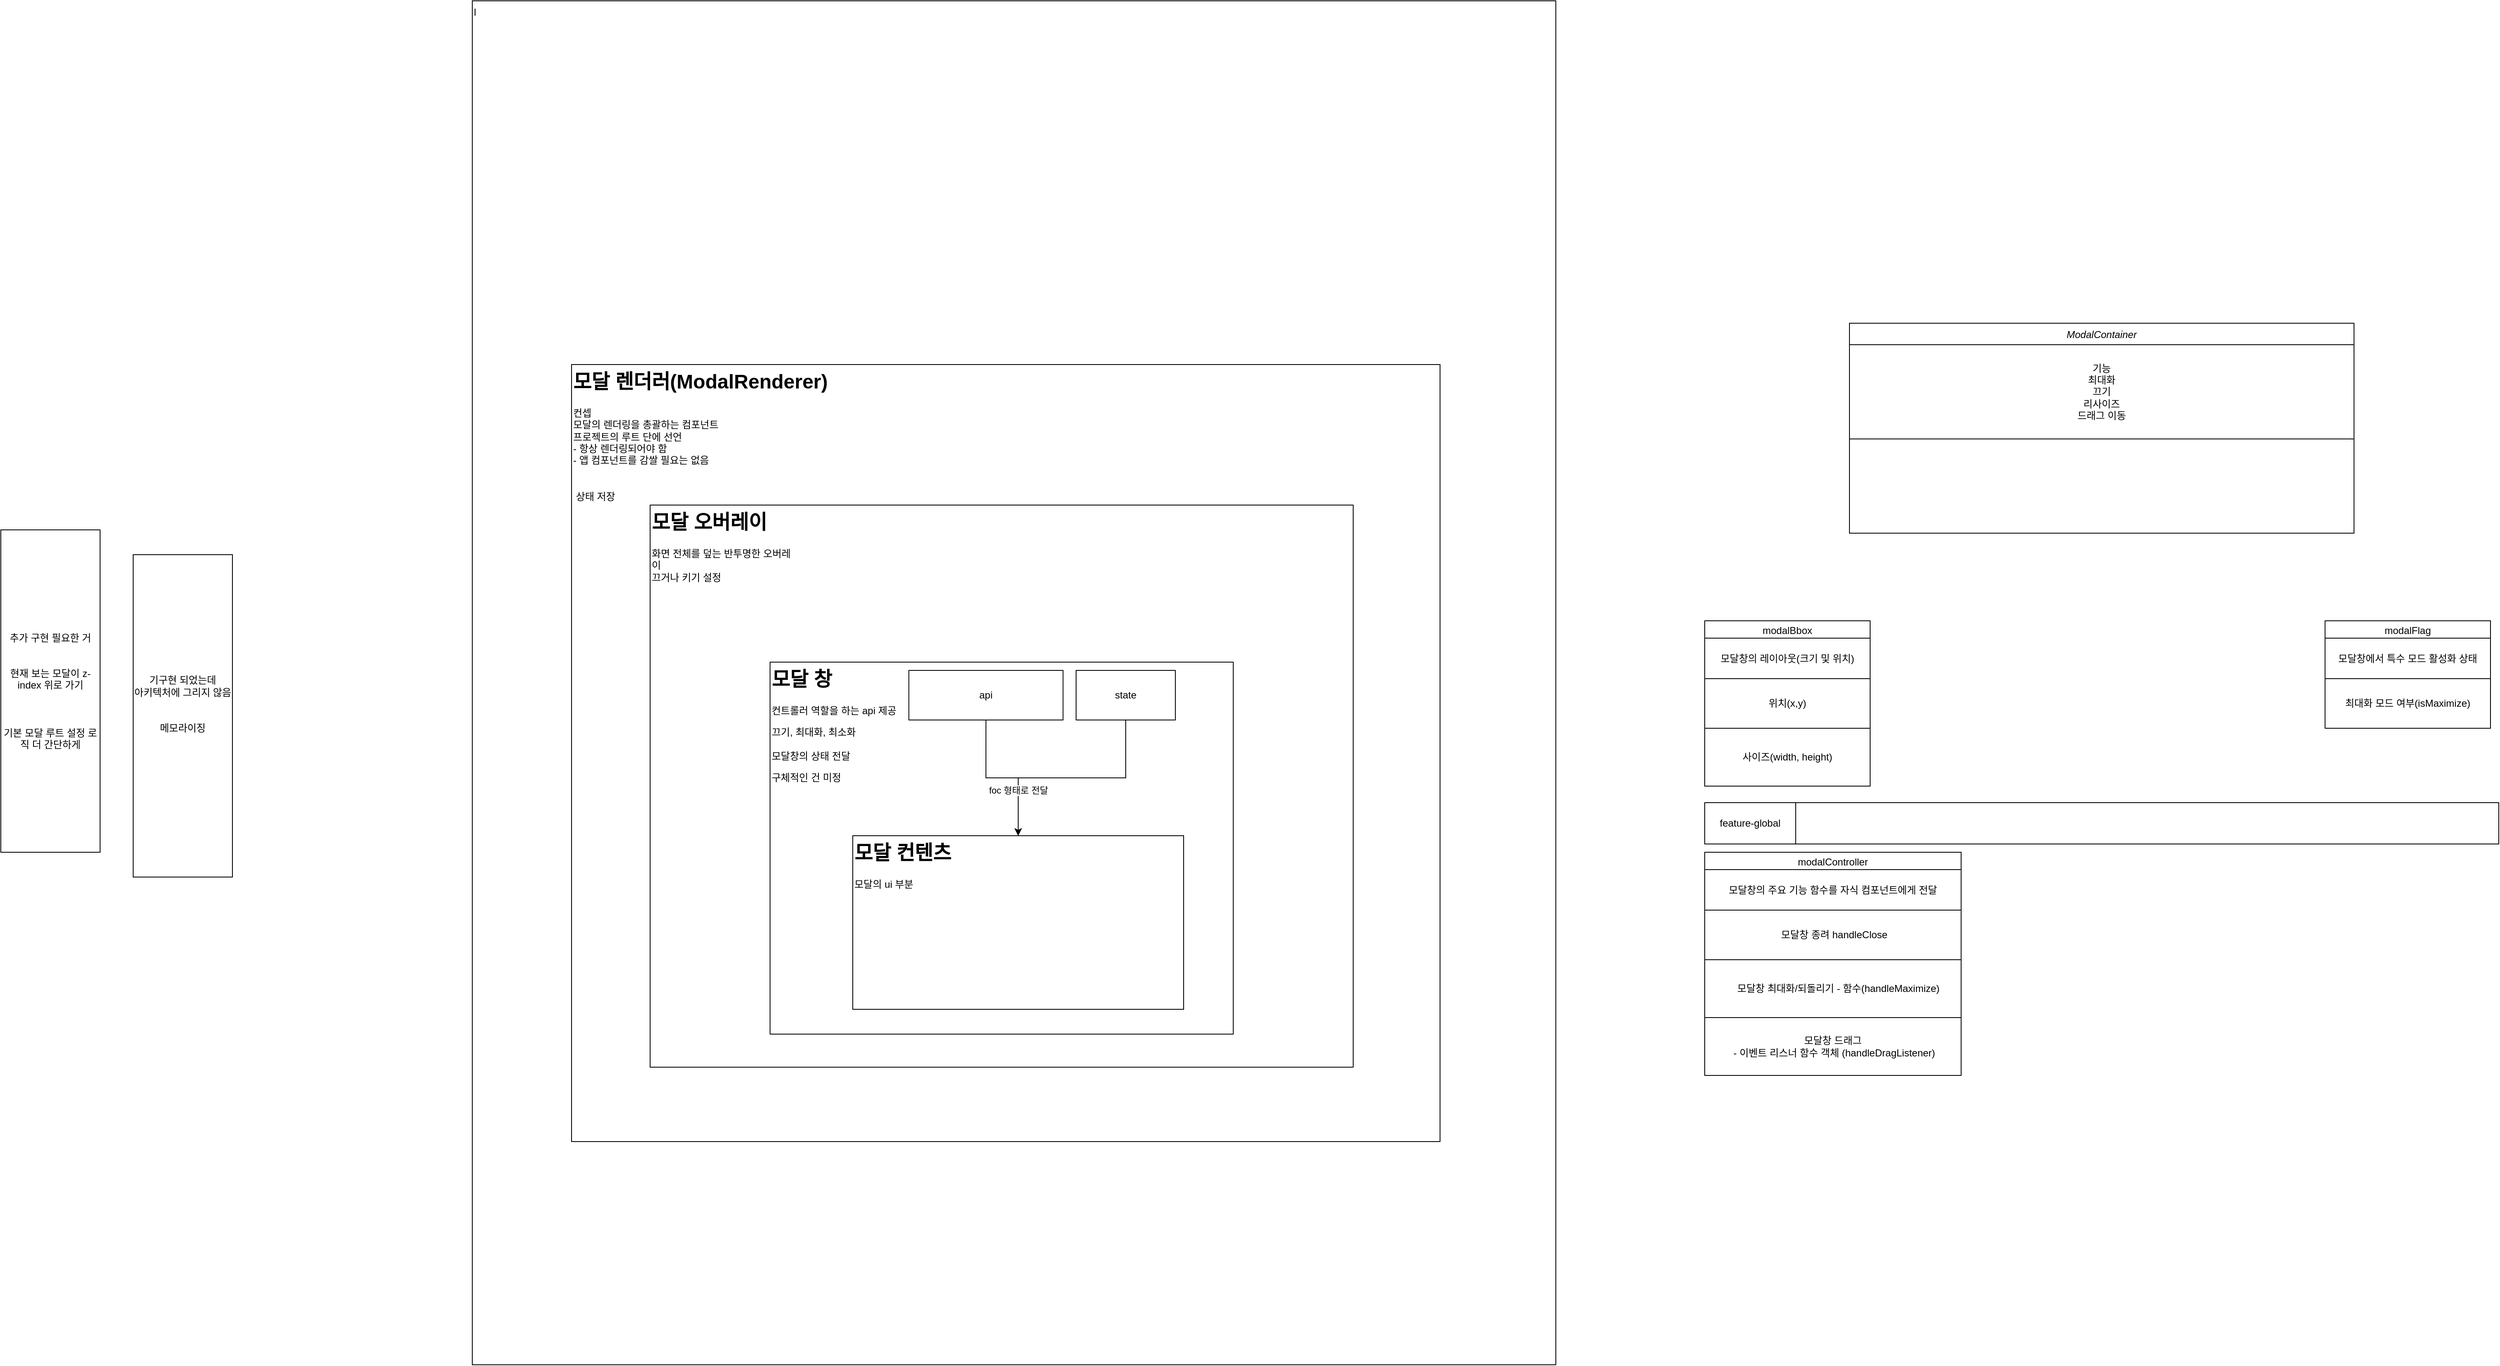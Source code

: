 <mxfile version="24.7.17">
  <diagram name="페이지-1" id="TxaxPBAF4C3YXnJpTXHv">
    <mxGraphModel dx="7917" dy="5269" grid="1" gridSize="10" guides="1" tooltips="1" connect="1" arrows="1" fold="1" page="1" pageScale="1" pageWidth="827" pageHeight="1169" math="0" shadow="0">
      <root>
        <mxCell id="0" />
        <mxCell id="1" parent="0" />
        <mxCell id="QG4Ev9cWRz7ItKwrJFo0-1" value="" style="rounded=0;whiteSpace=wrap;html=1;" vertex="1" parent="1">
          <mxGeometry x="-120" y="-500" width="1310" height="1650" as="geometry" />
        </mxCell>
        <mxCell id="rAcPGJjU0CgNV1l1ssf5-30" value="" style="group" parent="1" vertex="1" connectable="0">
          <mxGeometry y="-60" width="1050" height="940" as="geometry" />
        </mxCell>
        <mxCell id="rAcPGJjU0CgNV1l1ssf5-31" value="" style="rounded=0;whiteSpace=wrap;html=1;" parent="rAcPGJjU0CgNV1l1ssf5-30" vertex="1">
          <mxGeometry width="1050" height="940" as="geometry" />
        </mxCell>
        <mxCell id="rAcPGJjU0CgNV1l1ssf5-32" value="&lt;h1 style=&quot;margin-top: 0px;&quot;&gt;모달 렌더러(ModalRenderer)&lt;/h1&gt;&lt;div&gt;컨셉&lt;/div&gt;&lt;div&gt;&lt;span style=&quot;background-color: initial;&quot;&gt;모달의 렌더링을 총괄하는 컴포넌트&lt;/span&gt;&lt;/div&gt;&lt;div&gt;프로젝트의 루트 단에 선언&lt;/div&gt;&lt;div&gt;&lt;span style=&quot;background-color: initial;&quot;&gt;- 항상 렌더링되어야 함&lt;/span&gt;&lt;/div&gt;&lt;div&gt;&lt;span style=&quot;background-color: initial;&quot;&gt;- 앱 컴포넌트를 감쌀 필요는 없음&lt;/span&gt;&lt;/div&gt;&lt;div&gt;&lt;span style=&quot;background-color: initial;&quot;&gt;&lt;br&gt;&lt;/span&gt;&lt;/div&gt;&lt;div&gt;&lt;span style=&quot;background-color: initial;&quot;&gt;&lt;br&gt;&lt;/span&gt;&lt;/div&gt;&lt;div&gt;&lt;span style=&quot;background-color: initial;&quot;&gt;&amp;nbsp;상태 저장&lt;/span&gt;&lt;/div&gt;&lt;div&gt;&lt;br&gt;&lt;/div&gt;&lt;div&gt;역할&lt;/div&gt;&lt;div&gt;렌더링 모달 아이디&lt;/div&gt;&lt;div&gt;&lt;br&gt;&lt;/div&gt;&lt;div&gt;왜 전역인가?&lt;/div&gt;&lt;div&gt;a: 복수 모달 렌더링 시, 서로 꼬이지 말라고&lt;/div&gt;&lt;div&gt;&lt;br&gt;&lt;/div&gt;" style="text;html=1;whiteSpace=wrap;overflow=hidden;rounded=0;" parent="rAcPGJjU0CgNV1l1ssf5-30" vertex="1">
          <mxGeometry width="350" height="163.48" as="geometry" />
        </mxCell>
        <mxCell id="rAcPGJjU0CgNV1l1ssf5-25" value="" style="group" parent="1" vertex="1" connectable="0">
          <mxGeometry x="95" y="110" width="850" height="680" as="geometry" />
        </mxCell>
        <mxCell id="rAcPGJjU0CgNV1l1ssf5-23" value="" style="rounded=0;whiteSpace=wrap;html=1;" parent="rAcPGJjU0CgNV1l1ssf5-25" vertex="1">
          <mxGeometry width="850" height="680" as="geometry" />
        </mxCell>
        <mxCell id="rAcPGJjU0CgNV1l1ssf5-24" value="&lt;h1 style=&quot;margin-top: 0px;&quot;&gt;모달 오버레이&lt;/h1&gt;&lt;div&gt;화면 전체를 덮는 반투명한&amp;nbsp;&lt;span style=&quot;background-color: initial;&quot;&gt;오버레이&lt;/span&gt;&lt;/div&gt;&lt;div&gt;&lt;span style=&quot;background-color: initial;&quot;&gt;끄거나 키기 설정&lt;/span&gt;&lt;/div&gt;&lt;div&gt;&lt;span style=&quot;background-color: initial;&quot;&gt;&lt;br&gt;&lt;/span&gt;&lt;/div&gt;" style="text;html=1;whiteSpace=wrap;overflow=hidden;rounded=0;" parent="rAcPGJjU0CgNV1l1ssf5-25" vertex="1">
          <mxGeometry width="180" height="118.261" as="geometry" />
        </mxCell>
        <mxCell id="rAcPGJjU0CgNV1l1ssf5-14" value="" style="group" parent="1" vertex="1" connectable="0">
          <mxGeometry x="240" y="300" width="560" height="450" as="geometry" />
        </mxCell>
        <mxCell id="rAcPGJjU0CgNV1l1ssf5-7" value="" style="rounded=0;whiteSpace=wrap;html=1;" parent="rAcPGJjU0CgNV1l1ssf5-14" vertex="1">
          <mxGeometry width="560" height="450" as="geometry" />
        </mxCell>
        <mxCell id="rAcPGJjU0CgNV1l1ssf5-8" value="&lt;h1 style=&quot;margin-top: 0px;&quot;&gt;모달 창&lt;/h1&gt;&lt;p&gt;컨트롤러 역할을 하는 api 제공&lt;/p&gt;&lt;p&gt;끄기, 최대화, 최소화&lt;br&gt;&lt;br&gt;모달창의 상태 전달&amp;nbsp;&lt;/p&gt;&lt;p&gt;구체적인 건 미정&lt;/p&gt;" style="text;html=1;whiteSpace=wrap;overflow=hidden;rounded=0;" parent="rAcPGJjU0CgNV1l1ssf5-14" vertex="1">
          <mxGeometry width="167.8" height="150" as="geometry" />
        </mxCell>
        <mxCell id="rAcPGJjU0CgNV1l1ssf5-11" value="api" style="rounded=0;whiteSpace=wrap;html=1;" parent="rAcPGJjU0CgNV1l1ssf5-14" vertex="1">
          <mxGeometry x="167.797" y="10" width="186.441" height="60" as="geometry" />
        </mxCell>
        <mxCell id="rAcPGJjU0CgNV1l1ssf5-16" value="state" style="rounded=0;whiteSpace=wrap;html=1;" parent="rAcPGJjU0CgNV1l1ssf5-14" vertex="1">
          <mxGeometry x="370" y="10" width="120" height="60" as="geometry" />
        </mxCell>
        <mxCell id="rAcPGJjU0CgNV1l1ssf5-13" value="" style="group" parent="rAcPGJjU0CgNV1l1ssf5-14" vertex="1" connectable="0">
          <mxGeometry x="100" y="210" width="400" height="210" as="geometry" />
        </mxCell>
        <mxCell id="rAcPGJjU0CgNV1l1ssf5-9" value="" style="rounded=0;whiteSpace=wrap;html=1;" parent="rAcPGJjU0CgNV1l1ssf5-13" vertex="1">
          <mxGeometry width="400" height="210" as="geometry" />
        </mxCell>
        <mxCell id="rAcPGJjU0CgNV1l1ssf5-10" value="&lt;h1 style=&quot;margin-top: 0px;&quot;&gt;모달 컨텐츠&lt;/h1&gt;&lt;p&gt;모달의 ui 부분&lt;/p&gt;&lt;p&gt;&lt;br&gt;&lt;/p&gt;" style="text;html=1;whiteSpace=wrap;overflow=hidden;rounded=0;" parent="rAcPGJjU0CgNV1l1ssf5-13" vertex="1">
          <mxGeometry width="144" height="86.897" as="geometry" />
        </mxCell>
        <mxCell id="rAcPGJjU0CgNV1l1ssf5-12" style="edgeStyle=orthogonalEdgeStyle;rounded=0;orthogonalLoop=1;jettySize=auto;html=1;exitX=0.5;exitY=1;exitDx=0;exitDy=0;entryX=0.5;entryY=0;entryDx=0;entryDy=0;" parent="rAcPGJjU0CgNV1l1ssf5-14" source="rAcPGJjU0CgNV1l1ssf5-11" target="rAcPGJjU0CgNV1l1ssf5-9" edge="1">
          <mxGeometry relative="1" as="geometry" />
        </mxCell>
        <mxCell id="rAcPGJjU0CgNV1l1ssf5-19" style="edgeStyle=orthogonalEdgeStyle;rounded=0;orthogonalLoop=1;jettySize=auto;html=1;exitX=0.5;exitY=1;exitDx=0;exitDy=0;entryX=0.5;entryY=0;entryDx=0;entryDy=0;" parent="rAcPGJjU0CgNV1l1ssf5-14" source="rAcPGJjU0CgNV1l1ssf5-16" target="rAcPGJjU0CgNV1l1ssf5-9" edge="1">
          <mxGeometry relative="1" as="geometry" />
        </mxCell>
        <mxCell id="rAcPGJjU0CgNV1l1ssf5-20" value="foc 형태로 전달" style="edgeLabel;html=1;align=center;verticalAlign=middle;resizable=0;points=[];" parent="rAcPGJjU0CgNV1l1ssf5-19" vertex="1" connectable="0">
          <mxGeometry x="0.591" relative="1" as="geometry">
            <mxPoint as="offset" />
          </mxGeometry>
        </mxCell>
        <mxCell id="rAcPGJjU0CgNV1l1ssf5-21" value="&lt;div&gt;기구현 되었는데&lt;/div&gt;&lt;div&gt;아키텍처에 그리지 않음&lt;/div&gt;&lt;div&gt;&lt;br&gt;&lt;/div&gt;&lt;div&gt;&lt;br&gt;&lt;/div&gt;메모라이징&lt;div&gt;&lt;br&gt;&lt;/div&gt;&lt;div&gt;&lt;br&gt;&lt;/div&gt;" style="rounded=0;whiteSpace=wrap;html=1;" parent="1" vertex="1">
          <mxGeometry x="-530" y="170" width="120" height="390" as="geometry" />
        </mxCell>
        <mxCell id="rAcPGJjU0CgNV1l1ssf5-33" value="&lt;div&gt;추가 구현 필요한 거&lt;/div&gt;&lt;div&gt;&lt;br&gt;&lt;/div&gt;&lt;div&gt;&lt;br&gt;&lt;/div&gt;&lt;div&gt;현재 보는 모달이 z-index 위로 가기&lt;/div&gt;&lt;div&gt;&lt;br&gt;&lt;/div&gt;&lt;div&gt;&lt;br&gt;&lt;/div&gt;&lt;div&gt;&lt;br&gt;&lt;/div&gt;&lt;div&gt;기본 모달 루트 설정 로직 더 간단하게&lt;/div&gt;" style="rounded=0;whiteSpace=wrap;html=1;" parent="1" vertex="1">
          <mxGeometry x="-690" y="140" width="120" height="390" as="geometry" />
        </mxCell>
        <mxCell id="QG4Ev9cWRz7ItKwrJFo0-3" value="l" style="text;html=1;whiteSpace=wrap;overflow=hidden;rounded=0;" vertex="1" parent="1">
          <mxGeometry x="-120" y="-500" width="350" height="163.48" as="geometry" />
        </mxCell>
        <mxCell id="QG4Ev9cWRz7ItKwrJFo0-4" value="" style="group" vertex="1" connectable="0" parent="1">
          <mxGeometry x="1545" y="-110" width="610" height="254" as="geometry" />
        </mxCell>
        <mxCell id="QG4Ev9cWRz7ItKwrJFo0-5" value="ModalContainer" style="swimlane;fontStyle=2;align=center;verticalAlign=top;childLayout=stackLayout;horizontal=1;startSize=26;horizontalStack=0;resizeParent=1;resizeLast=0;collapsible=1;marginBottom=0;rounded=0;shadow=0;strokeWidth=1;" vertex="1" parent="QG4Ev9cWRz7ItKwrJFo0-4">
          <mxGeometry width="610" height="254" as="geometry">
            <mxRectangle x="110" y="90" width="160" height="26" as="alternateBounds" />
          </mxGeometry>
        </mxCell>
        <mxCell id="QG4Ev9cWRz7ItKwrJFo0-6" value="기능&lt;div&gt;최대화&lt;/div&gt;&lt;div&gt;끄기&lt;/div&gt;&lt;div&gt;리사이즈&lt;/div&gt;&lt;div&gt;드래그 이동&lt;/div&gt;" style="rounded=0;whiteSpace=wrap;html=1;" vertex="1" parent="QG4Ev9cWRz7ItKwrJFo0-5">
          <mxGeometry y="26" width="610" height="114" as="geometry" />
        </mxCell>
        <mxCell id="QG4Ev9cWRz7ItKwrJFo0-7" value="" style="rounded=0;whiteSpace=wrap;html=1;" vertex="1" parent="QG4Ev9cWRz7ItKwrJFo0-5">
          <mxGeometry y="140" width="610" height="114" as="geometry" />
        </mxCell>
        <mxCell id="QG4Ev9cWRz7ItKwrJFo0-8" value="&lt;span style=&quot;font-weight: normal;&quot;&gt;modalBbox&lt;/span&gt;" style="swimlane;whiteSpace=wrap;html=1;" vertex="1" parent="1">
          <mxGeometry x="1370" y="250" width="200" height="200" as="geometry" />
        </mxCell>
        <mxCell id="QG4Ev9cWRz7ItKwrJFo0-9" value="모달창의 레이아웃(크기 및 위치)" style="rounded=0;whiteSpace=wrap;html=1;" vertex="1" parent="QG4Ev9cWRz7ItKwrJFo0-8">
          <mxGeometry y="21" width="200" height="49" as="geometry" />
        </mxCell>
        <mxCell id="QG4Ev9cWRz7ItKwrJFo0-10" value="위치(x,y)" style="rounded=0;whiteSpace=wrap;html=1;" vertex="1" parent="QG4Ev9cWRz7ItKwrJFo0-8">
          <mxGeometry y="70" width="200" height="60" as="geometry" />
        </mxCell>
        <mxCell id="QG4Ev9cWRz7ItKwrJFo0-11" value="사이즈(width, height)" style="rounded=0;whiteSpace=wrap;html=1;" vertex="1" parent="QG4Ev9cWRz7ItKwrJFo0-8">
          <mxGeometry y="130" width="200" height="70" as="geometry" />
        </mxCell>
        <mxCell id="QG4Ev9cWRz7ItKwrJFo0-12" value="&lt;span style=&quot;font-weight: normal;&quot;&gt;modalFlag&lt;/span&gt;" style="swimlane;whiteSpace=wrap;html=1;" vertex="1" parent="1">
          <mxGeometry x="2120" y="250" width="200" height="130" as="geometry" />
        </mxCell>
        <mxCell id="QG4Ev9cWRz7ItKwrJFo0-13" value="모달창에서 특수 모드 활성화 상태" style="rounded=0;whiteSpace=wrap;html=1;" vertex="1" parent="QG4Ev9cWRz7ItKwrJFo0-12">
          <mxGeometry y="21" width="200" height="49" as="geometry" />
        </mxCell>
        <mxCell id="QG4Ev9cWRz7ItKwrJFo0-14" value="최대화 모드 여부(isMaximize)" style="rounded=0;whiteSpace=wrap;html=1;" vertex="1" parent="QG4Ev9cWRz7ItKwrJFo0-12">
          <mxGeometry y="70" width="200" height="60" as="geometry" />
        </mxCell>
        <mxCell id="QG4Ev9cWRz7ItKwrJFo0-15" value="&lt;span style=&quot;font-weight: 400;&quot;&gt;modalController&lt;/span&gt;" style="swimlane;whiteSpace=wrap;html=1;" vertex="1" parent="1">
          <mxGeometry x="1370" y="530" width="310" height="265" as="geometry" />
        </mxCell>
        <mxCell id="QG4Ev9cWRz7ItKwrJFo0-16" value="모달창의 주요 기능 함수를 자식 컴포넌트에게 전달" style="rounded=0;whiteSpace=wrap;html=1;" vertex="1" parent="QG4Ev9cWRz7ItKwrJFo0-15">
          <mxGeometry y="21" width="310" height="49" as="geometry" />
        </mxCell>
        <mxCell id="QG4Ev9cWRz7ItKwrJFo0-17" value="&lt;div&gt;&amp;nbsp; 모달창 종려 handleClose&amp;nbsp;&lt;/div&gt;" style="rounded=0;whiteSpace=wrap;html=1;" vertex="1" parent="QG4Ev9cWRz7ItKwrJFo0-15">
          <mxGeometry y="70" width="310" height="60" as="geometry" />
        </mxCell>
        <mxCell id="QG4Ev9cWRz7ItKwrJFo0-18" value="&amp;nbsp; &amp;nbsp; 모달창 최대화/되돌리기 - 함수(handleMaximize)" style="rounded=0;whiteSpace=wrap;html=1;" vertex="1" parent="QG4Ev9cWRz7ItKwrJFo0-15">
          <mxGeometry y="130" width="310" height="70" as="geometry" />
        </mxCell>
        <mxCell id="QG4Ev9cWRz7ItKwrJFo0-19" value="모달창 드래그&lt;div&gt;&amp;nbsp;- 이벤트 리스너 함수 객체 (handleDragListener)&lt;/div&gt;" style="rounded=0;whiteSpace=wrap;html=1;" vertex="1" parent="QG4Ev9cWRz7ItKwrJFo0-15">
          <mxGeometry y="200" width="310" height="70" as="geometry" />
        </mxCell>
        <mxCell id="QG4Ev9cWRz7ItKwrJFo0-20" value="" style="group" vertex="1" connectable="0" parent="1">
          <mxGeometry x="1370" y="470" width="960" height="50" as="geometry" />
        </mxCell>
        <mxCell id="QG4Ev9cWRz7ItKwrJFo0-21" value="" style="rounded=0;whiteSpace=wrap;html=1;" vertex="1" parent="QG4Ev9cWRz7ItKwrJFo0-20">
          <mxGeometry width="960" height="50" as="geometry" />
        </mxCell>
        <mxCell id="QG4Ev9cWRz7ItKwrJFo0-22" value="feature-global" style="rounded=0;whiteSpace=wrap;html=1;" vertex="1" parent="QG4Ev9cWRz7ItKwrJFo0-20">
          <mxGeometry width="110" height="50" as="geometry" />
        </mxCell>
      </root>
    </mxGraphModel>
  </diagram>
</mxfile>
